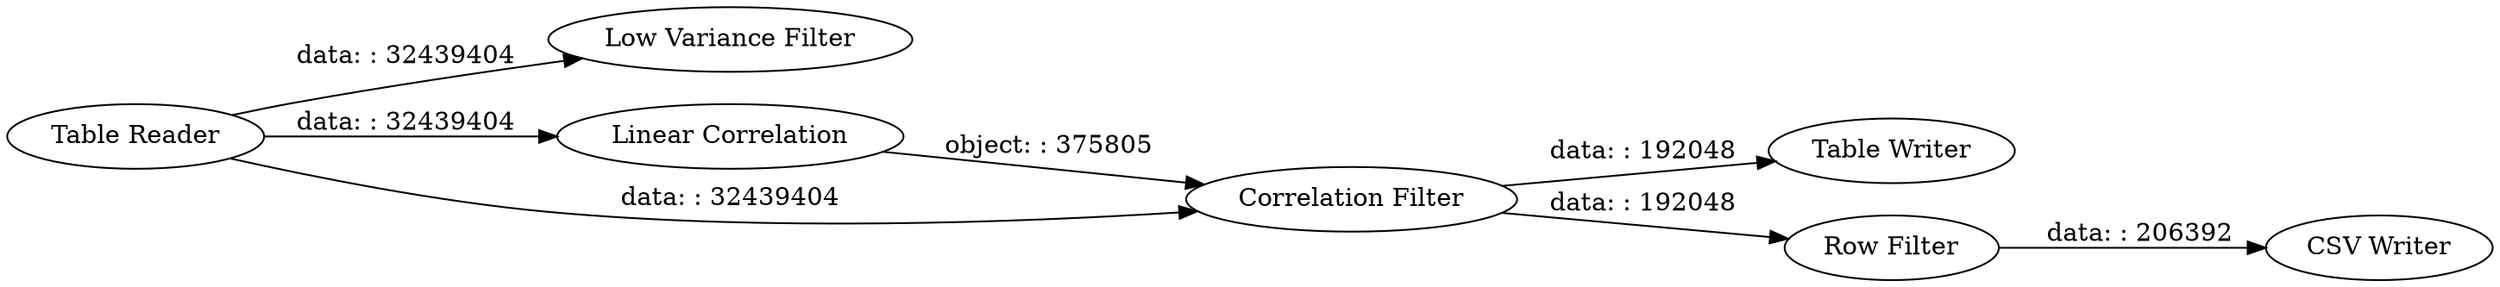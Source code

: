 digraph {
	"4398804773920273105_1" [label="Table Reader"]
	"4398804773920273105_5" [label="Low Variance Filter"]
	"4398804773920273105_3" [label="CSV Writer"]
	"4398804773920273105_6" [label="Linear Correlation"]
	"4398804773920273105_2" [label="Table Writer"]
	"4398804773920273105_4" [label="Row Filter"]
	"4398804773920273105_7" [label="Correlation Filter"]
	"4398804773920273105_4" -> "4398804773920273105_3" [label="data: : 206392"]
	"4398804773920273105_1" -> "4398804773920273105_5" [label="data: : 32439404"]
	"4398804773920273105_7" -> "4398804773920273105_4" [label="data: : 192048"]
	"4398804773920273105_6" -> "4398804773920273105_7" [label="object: : 375805"]
	"4398804773920273105_1" -> "4398804773920273105_7" [label="data: : 32439404"]
	"4398804773920273105_7" -> "4398804773920273105_2" [label="data: : 192048"]
	"4398804773920273105_1" -> "4398804773920273105_6" [label="data: : 32439404"]
	rankdir=LR
}
